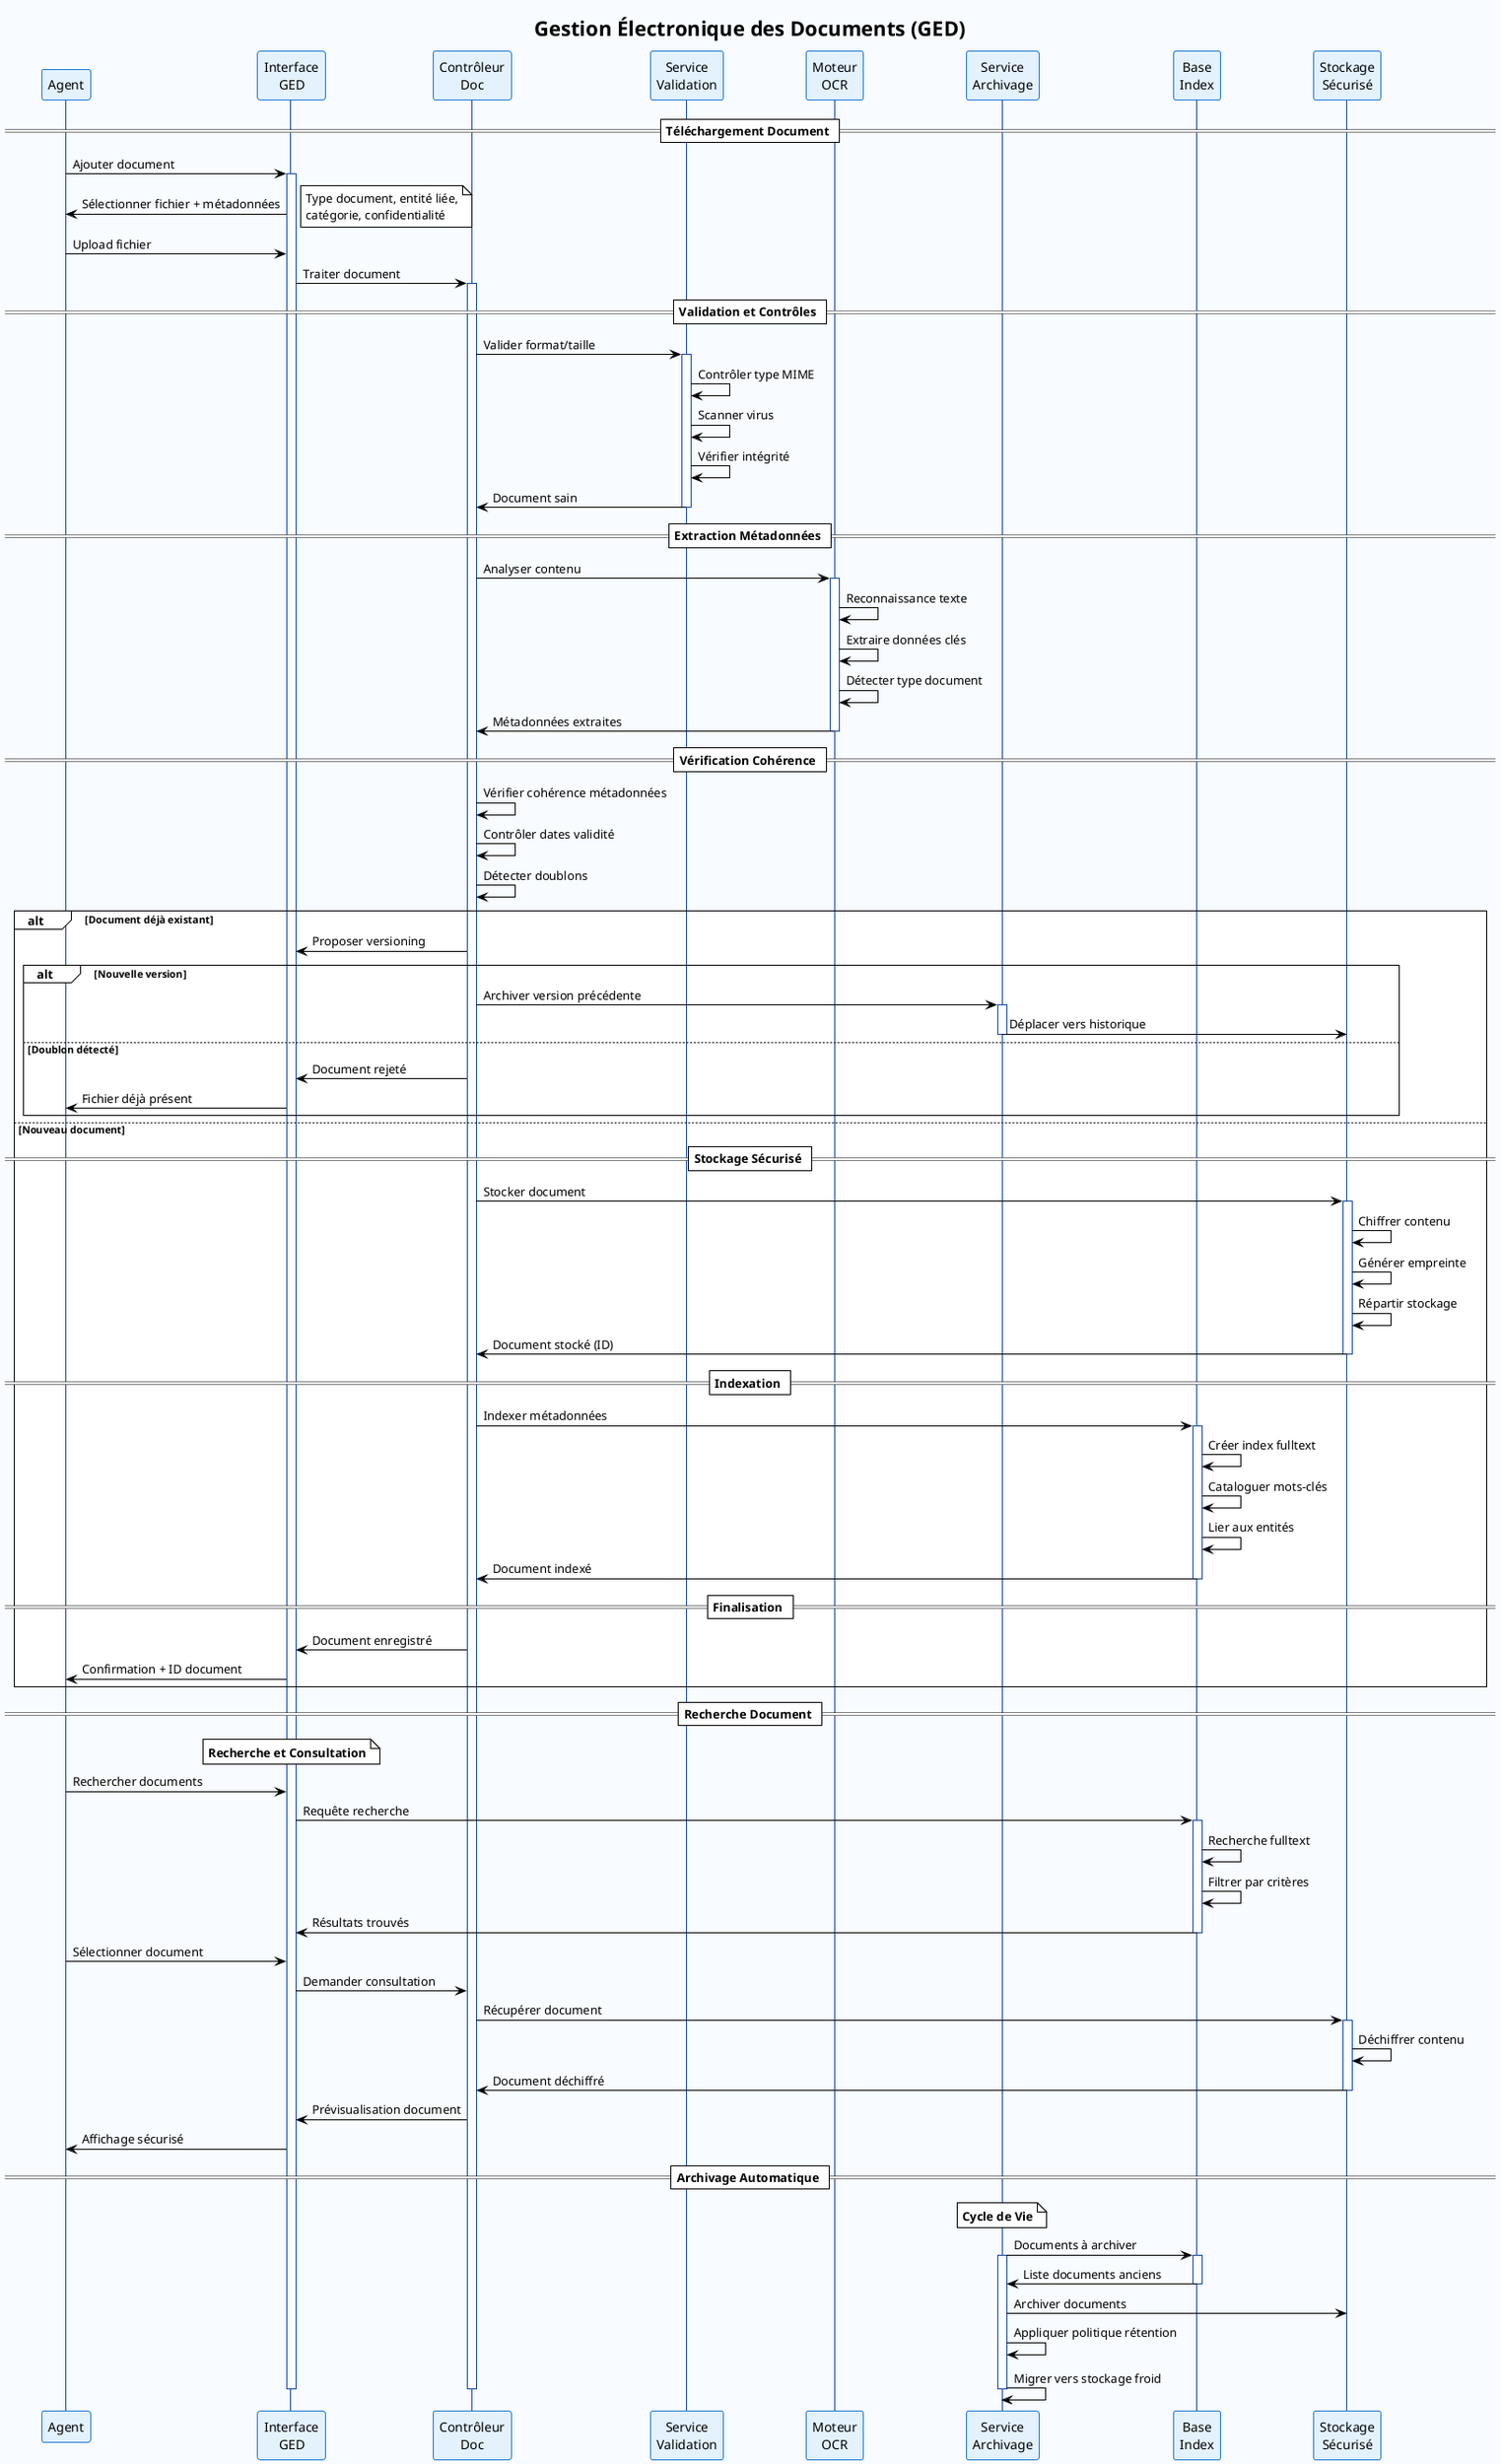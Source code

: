 @startuml Sequence_GestionDocuments
!theme plain
skinparam backgroundColor #F8FBFF
skinparam sequence {
    ActorBorderColor #1976D2
    LifeLineBorderColor #0D47A1
    ParticipantBorderColor #1976D2
    ParticipantBackgroundColor #E3F2FD
    MessageTextSize 8
    NoteTextSize 7
}

title Gestion Électronique des Documents (GED)

participant "Agent" as agent
participant "Interface\nGED" as ui
participant "Contrôleur\nDoc" as ctrl
participant "Service\nValidation" as valid
participant "Moteur\nOCR" as ocr
participant "Service\nArchivage" as arch
participant "Base\nIndex" as index
participant "Stockage\nSécurisé" as stock

== Téléchargement Document ==
agent -> ui : Ajouter document
activate ui
ui -> agent : Sélectionner fichier + métadonnées
note right : Type document, entité liée,\ncatégorie, confidentialité

agent -> ui : Upload fichier
ui -> ctrl : Traiter document
activate ctrl

== Validation et Contrôles ==
ctrl -> valid : Valider format/taille
activate valid
valid -> valid : Contrôler type MIME
valid -> valid : Scanner virus
valid -> valid : Vérifier intégrité
valid -> ctrl : Document sain
deactivate valid

== Extraction Métadonnées ==
ctrl -> ocr : Analyser contenu
activate ocr
ocr -> ocr : Reconnaissance texte
ocr -> ocr : Extraire données clés
ocr -> ocr : Détecter type document
ocr -> ctrl : Métadonnées extraites
deactivate ocr

== Vérification Cohérence ==
ctrl -> ctrl : Vérifier cohérence métadonnées
ctrl -> ctrl : Contrôler dates validité
ctrl -> ctrl : Détecter doublons

alt Document déjà existant
    ctrl -> ui : Proposer versioning
    alt Nouvelle version
        ctrl -> arch : Archiver version précédente
        activate arch
        arch -> stock : Déplacer vers historique
        deactivate arch
    else Doublon détecté
        ctrl -> ui : Document rejeté
        ui -> agent : Fichier déjà présent
    end
else Nouveau document
    == Stockage Sécurisé ==
    ctrl -> stock : Stocker document
    activate stock
    stock -> stock : Chiffrer contenu
    stock -> stock : Générer empreinte
    stock -> stock : Répartir stockage
    stock -> ctrl : Document stocké (ID)
    deactivate stock
    
    == Indexation ==
    ctrl -> index : Indexer métadonnées
    activate index
    index -> index : Créer index fulltext
    index -> index : Cataloguer mots-clés
    index -> index : Lier aux entités
    index -> ctrl : Document indexé
    deactivate index
    
    == Finalisation ==
    ctrl -> ui : Document enregistré
    ui -> agent : Confirmation + ID document
end

== Recherche Document ==
note over ui : **Recherche et Consultation**

agent -> ui : Rechercher documents
ui -> index : Requête recherche
activate index
index -> index : Recherche fulltext
index -> index : Filtrer par critères
index -> ui : Résultats trouvés
deactivate index

agent -> ui : Sélectionner document
ui -> ctrl : Demander consultation
ctrl -> stock : Récupérer document
activate stock
stock -> stock : Déchiffrer contenu
stock -> ctrl : Document déchiffré
deactivate stock

ctrl -> ui : Prévisualisation document
ui -> agent : Affichage sécurisé

== Archivage Automatique ==
note over arch : **Cycle de Vie**

arch -> index : Documents à archiver
activate arch
activate index
index -> arch : Liste documents anciens
deactivate index

arch -> stock : Archiver documents
arch -> arch : Appliquer politique rétention
arch -> arch : Migrer vers stockage froid
deactivate arch

deactivate ctrl
deactivate ui

@enduml
